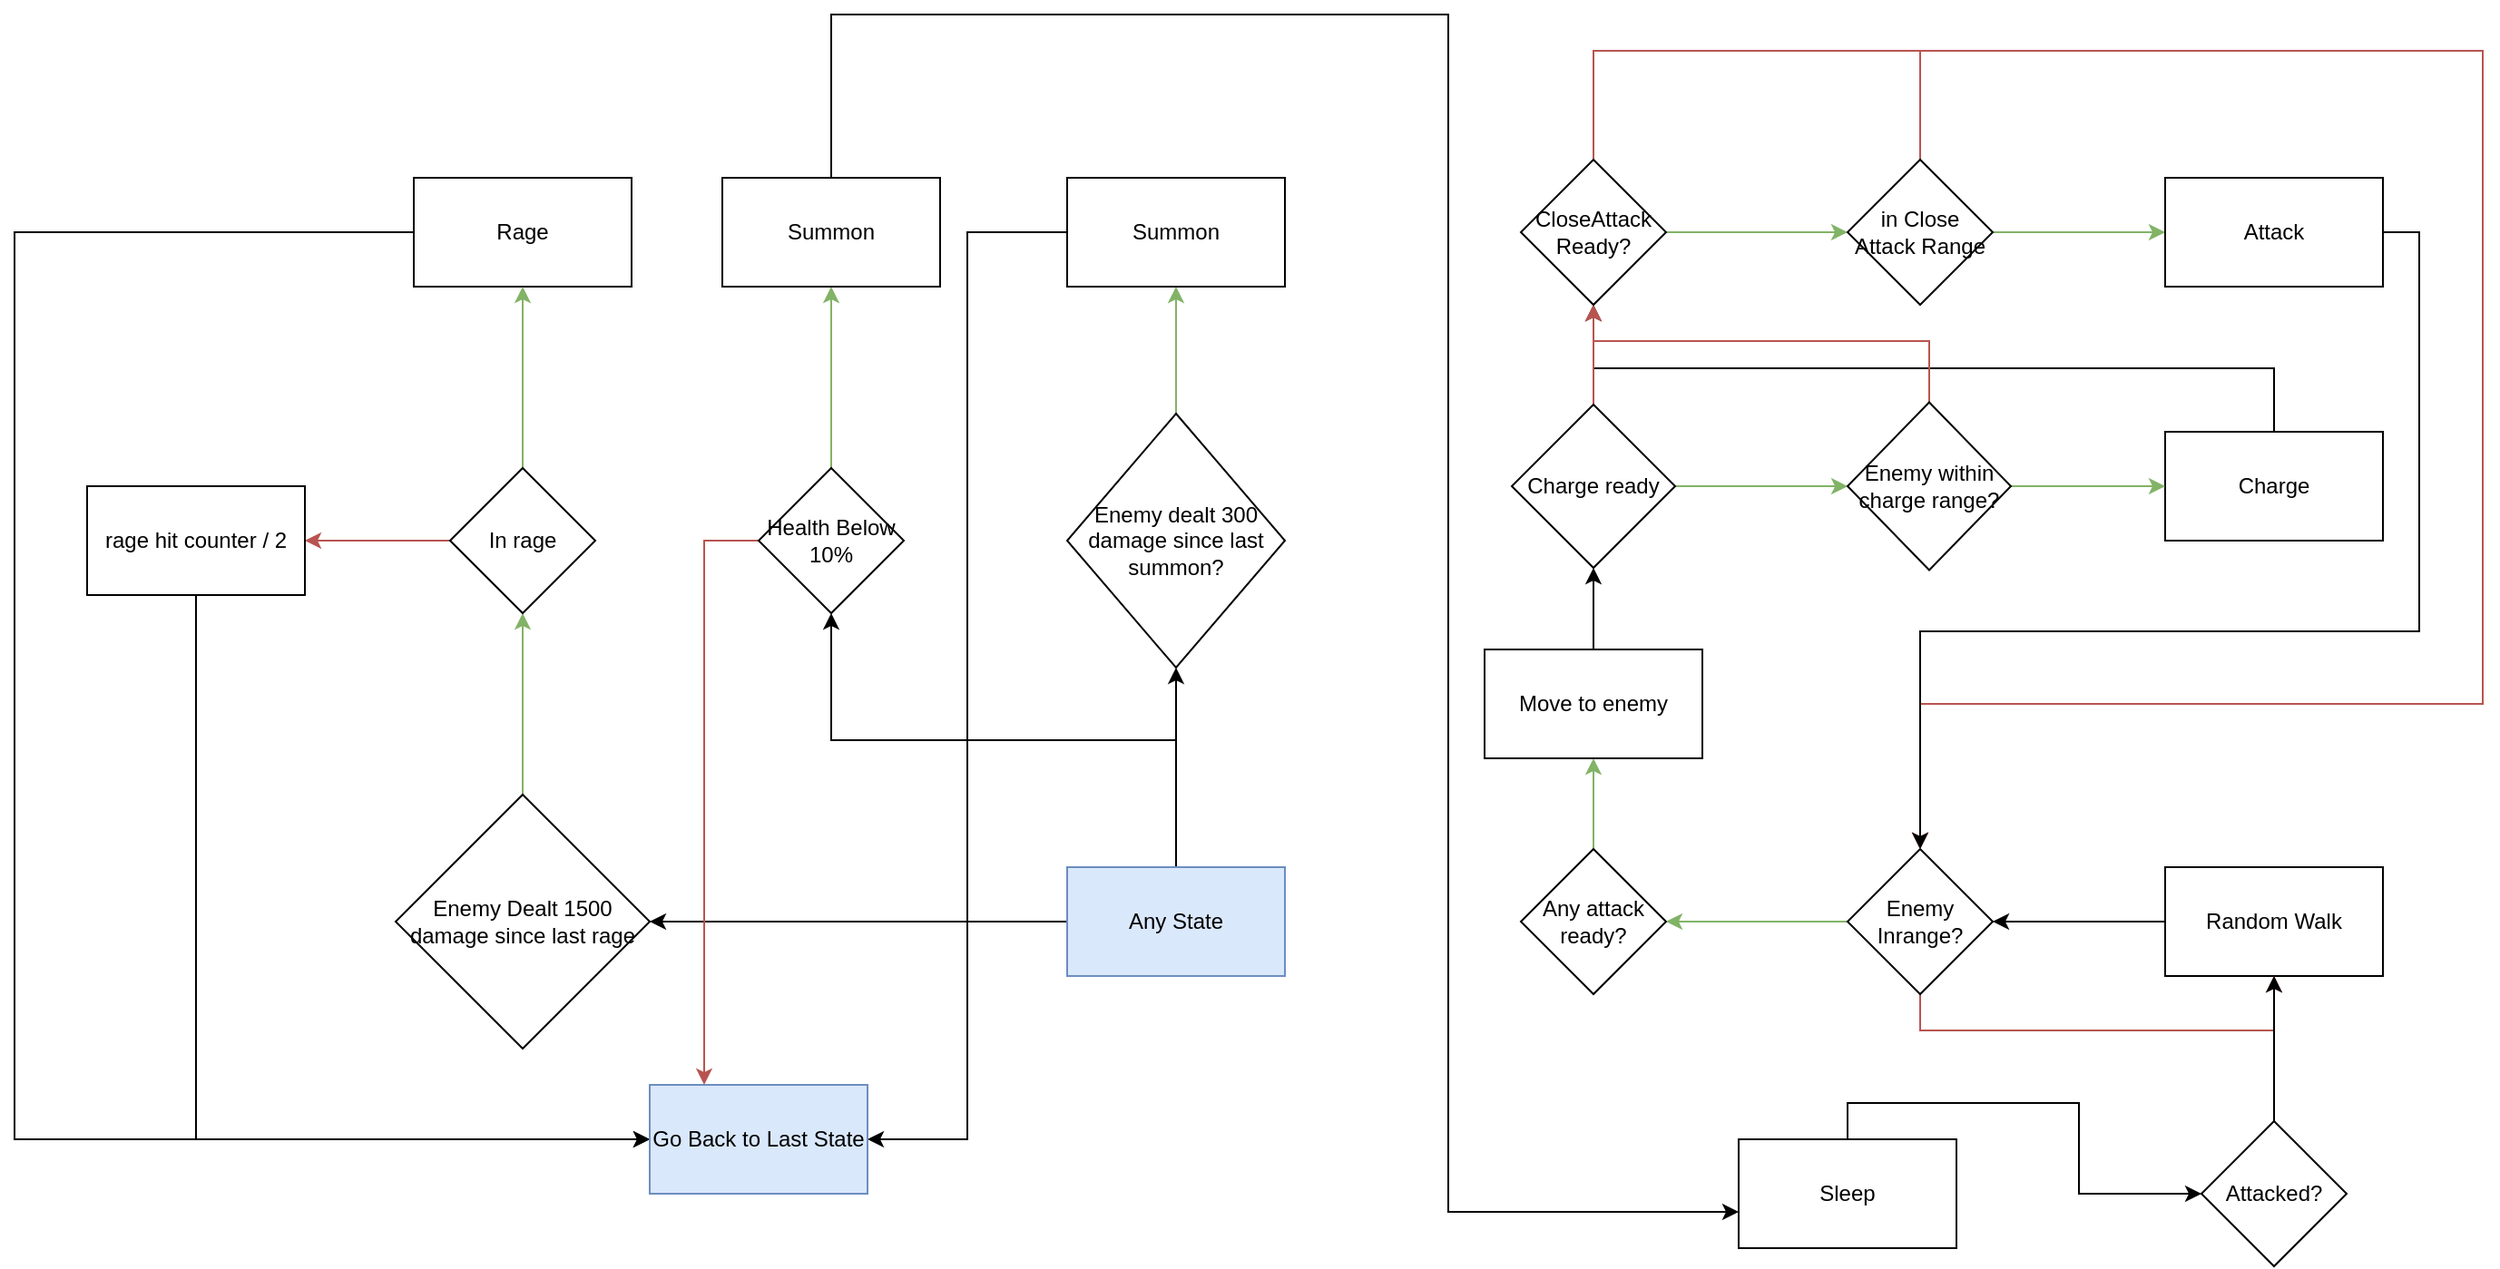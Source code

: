 <mxfile version="14.8.3" type="device"><diagram id="THI_KRSqMr7s1qfu-oUm" name="Page-1"><mxGraphModel dx="1606" dy="401" grid="1" gridSize="10" guides="1" tooltips="1" connect="1" arrows="1" fold="1" page="1" pageScale="1" pageWidth="850" pageHeight="1100" math="0" shadow="0"><root><mxCell id="0"/><mxCell id="1" parent="0"/><mxCell id="bnxfybLyU6NJQZ5dwscS-6" style="edgeStyle=orthogonalEdgeStyle;rounded=0;orthogonalLoop=1;jettySize=auto;html=1;exitX=0;exitY=0.5;exitDx=0;exitDy=0;entryX=1;entryY=0.5;entryDx=0;entryDy=0;" parent="1" source="bnxfybLyU6NJQZ5dwscS-1" target="bnxfybLyU6NJQZ5dwscS-3" edge="1"><mxGeometry relative="1" as="geometry"/></mxCell><mxCell id="bnxfybLyU6NJQZ5dwscS-1" value="Random Walk" style="rounded=0;whiteSpace=wrap;html=1;" parent="1" vertex="1"><mxGeometry x="425" y="560" width="120" height="60" as="geometry"/></mxCell><mxCell id="bnxfybLyU6NJQZ5dwscS-53" style="edgeStyle=orthogonalEdgeStyle;rounded=0;orthogonalLoop=1;jettySize=auto;html=1;exitX=0.5;exitY=0;exitDx=0;exitDy=0;" parent="1" source="bnxfybLyU6NJQZ5dwscS-2" target="bnxfybLyU6NJQZ5dwscS-11" edge="1"><mxGeometry relative="1" as="geometry"/></mxCell><mxCell id="bnxfybLyU6NJQZ5dwscS-2" value="Move to enemy" style="rounded=0;whiteSpace=wrap;html=1;" parent="1" vertex="1"><mxGeometry x="50" y="440" width="120" height="60" as="geometry"/></mxCell><mxCell id="bnxfybLyU6NJQZ5dwscS-8" style="edgeStyle=orthogonalEdgeStyle;rounded=0;orthogonalLoop=1;jettySize=auto;html=1;exitX=0.5;exitY=1;exitDx=0;exitDy=0;entryX=0.5;entryY=1;entryDx=0;entryDy=0;fillColor=#f8cecc;strokeColor=#b85450;" parent="1" source="bnxfybLyU6NJQZ5dwscS-3" target="bnxfybLyU6NJQZ5dwscS-1" edge="1"><mxGeometry relative="1" as="geometry"><mxPoint x="380" y="740" as="targetPoint"/></mxGeometry></mxCell><mxCell id="bnxfybLyU6NJQZ5dwscS-51" style="edgeStyle=orthogonalEdgeStyle;rounded=0;orthogonalLoop=1;jettySize=auto;html=1;exitX=0;exitY=0.5;exitDx=0;exitDy=0;entryX=1;entryY=0.5;entryDx=0;entryDy=0;fillColor=#d5e8d4;strokeColor=#82b366;" parent="1" source="bnxfybLyU6NJQZ5dwscS-3" target="bnxfybLyU6NJQZ5dwscS-50" edge="1"><mxGeometry relative="1" as="geometry"/></mxCell><mxCell id="bnxfybLyU6NJQZ5dwscS-3" value="Enemy Inrange?" style="rhombus;whiteSpace=wrap;html=1;" parent="1" vertex="1"><mxGeometry x="250" y="550" width="80" height="80" as="geometry"/></mxCell><mxCell id="bnxfybLyU6NJQZ5dwscS-48" style="edgeStyle=orthogonalEdgeStyle;rounded=0;orthogonalLoop=1;jettySize=auto;html=1;exitX=0.5;exitY=0;exitDx=0;exitDy=0;" parent="1" source="bnxfybLyU6NJQZ5dwscS-10" target="bnxfybLyU6NJQZ5dwscS-22" edge="1"><mxGeometry relative="1" as="geometry"/></mxCell><mxCell id="bnxfybLyU6NJQZ5dwscS-10" value="Charge" style="rounded=0;whiteSpace=wrap;html=1;" parent="1" vertex="1"><mxGeometry x="425" y="320" width="120" height="60" as="geometry"/></mxCell><mxCell id="bnxfybLyU6NJQZ5dwscS-43" style="edgeStyle=orthogonalEdgeStyle;rounded=0;orthogonalLoop=1;jettySize=auto;html=1;exitX=1;exitY=0.5;exitDx=0;exitDy=0;fillColor=#d5e8d4;strokeColor=#82b366;" parent="1" source="bnxfybLyU6NJQZ5dwscS-11" target="bnxfybLyU6NJQZ5dwscS-15" edge="1"><mxGeometry relative="1" as="geometry"/></mxCell><mxCell id="bnxfybLyU6NJQZ5dwscS-45" style="edgeStyle=orthogonalEdgeStyle;rounded=0;orthogonalLoop=1;jettySize=auto;html=1;exitX=0.5;exitY=0;exitDx=0;exitDy=0;entryX=0.5;entryY=1;entryDx=0;entryDy=0;fillColor=#f8cecc;strokeColor=#b85450;" parent="1" source="bnxfybLyU6NJQZ5dwscS-11" target="bnxfybLyU6NJQZ5dwscS-22" edge="1"><mxGeometry relative="1" as="geometry"/></mxCell><mxCell id="bnxfybLyU6NJQZ5dwscS-11" value="Charge ready" style="rhombus;whiteSpace=wrap;html=1;" parent="1" vertex="1"><mxGeometry x="65" y="305" width="90" height="90" as="geometry"/></mxCell><mxCell id="bnxfybLyU6NJQZ5dwscS-44" style="edgeStyle=orthogonalEdgeStyle;rounded=0;orthogonalLoop=1;jettySize=auto;html=1;exitX=1;exitY=0.5;exitDx=0;exitDy=0;entryX=0;entryY=0.5;entryDx=0;entryDy=0;fillColor=#d5e8d4;strokeColor=#82b366;" parent="1" source="bnxfybLyU6NJQZ5dwscS-15" target="bnxfybLyU6NJQZ5dwscS-10" edge="1"><mxGeometry relative="1" as="geometry"/></mxCell><mxCell id="bnxfybLyU6NJQZ5dwscS-59" style="edgeStyle=orthogonalEdgeStyle;rounded=0;orthogonalLoop=1;jettySize=auto;html=1;exitX=0.5;exitY=0;exitDx=0;exitDy=0;entryX=0.5;entryY=1;entryDx=0;entryDy=0;fillColor=#f8cecc;strokeColor=#b85450;" parent="1" source="bnxfybLyU6NJQZ5dwscS-15" target="bnxfybLyU6NJQZ5dwscS-22" edge="1"><mxGeometry relative="1" as="geometry"><Array as="points"><mxPoint x="295" y="270"/><mxPoint x="110" y="270"/></Array></mxGeometry></mxCell><mxCell id="bnxfybLyU6NJQZ5dwscS-15" value="Enemy within charge range?" style="rhombus;whiteSpace=wrap;html=1;" parent="1" vertex="1"><mxGeometry x="250" y="303.75" width="90" height="92.5" as="geometry"/></mxCell><mxCell id="bnxfybLyU6NJQZ5dwscS-46" style="edgeStyle=orthogonalEdgeStyle;rounded=0;orthogonalLoop=1;jettySize=auto;html=1;exitX=1;exitY=0.5;exitDx=0;exitDy=0;fillColor=#d5e8d4;strokeColor=#82b366;" parent="1" source="bnxfybLyU6NJQZ5dwscS-22" target="bnxfybLyU6NJQZ5dwscS-26" edge="1"><mxGeometry relative="1" as="geometry"/></mxCell><mxCell id="bnxfybLyU6NJQZ5dwscS-63" style="edgeStyle=orthogonalEdgeStyle;rounded=0;orthogonalLoop=1;jettySize=auto;html=1;exitX=0.5;exitY=0;exitDx=0;exitDy=0;entryX=0.5;entryY=0;entryDx=0;entryDy=0;fillColor=#f8cecc;strokeColor=#b85450;" parent="1" source="bnxfybLyU6NJQZ5dwscS-22" target="bnxfybLyU6NJQZ5dwscS-3" edge="1"><mxGeometry relative="1" as="geometry"><Array as="points"><mxPoint x="110" y="110"/><mxPoint x="600" y="110"/><mxPoint x="600" y="470"/><mxPoint x="290" y="470"/></Array></mxGeometry></mxCell><mxCell id="bnxfybLyU6NJQZ5dwscS-22" value="CloseAttack Ready?" style="rhombus;whiteSpace=wrap;html=1;" parent="1" vertex="1"><mxGeometry x="70" y="170" width="80" height="80" as="geometry"/></mxCell><mxCell id="bnxfybLyU6NJQZ5dwscS-47" style="edgeStyle=orthogonalEdgeStyle;rounded=0;orthogonalLoop=1;jettySize=auto;html=1;exitX=1;exitY=0.5;exitDx=0;exitDy=0;fillColor=#d5e8d4;strokeColor=#82b366;" parent="1" source="bnxfybLyU6NJQZ5dwscS-26" target="bnxfybLyU6NJQZ5dwscS-27" edge="1"><mxGeometry relative="1" as="geometry"/></mxCell><mxCell id="bnxfybLyU6NJQZ5dwscS-57" style="edgeStyle=orthogonalEdgeStyle;rounded=0;orthogonalLoop=1;jettySize=auto;html=1;exitX=0.5;exitY=0;exitDx=0;exitDy=0;fillColor=#f8cecc;strokeColor=#b85450;entryX=0.5;entryY=0;entryDx=0;entryDy=0;" parent="1" source="bnxfybLyU6NJQZ5dwscS-26" target="bnxfybLyU6NJQZ5dwscS-3" edge="1"><mxGeometry relative="1" as="geometry"><mxPoint x="170" y="470" as="targetPoint"/><Array as="points"><mxPoint x="290" y="110"/><mxPoint x="600" y="110"/><mxPoint x="600" y="470"/><mxPoint x="290" y="470"/></Array></mxGeometry></mxCell><mxCell id="bnxfybLyU6NJQZ5dwscS-26" value="in Close Attack Range" style="rhombus;whiteSpace=wrap;html=1;" parent="1" vertex="1"><mxGeometry x="250" y="170" width="80" height="80" as="geometry"/></mxCell><mxCell id="bnxfybLyU6NJQZ5dwscS-64" style="edgeStyle=orthogonalEdgeStyle;rounded=0;orthogonalLoop=1;jettySize=auto;html=1;exitX=1;exitY=0.5;exitDx=0;exitDy=0;entryX=0.5;entryY=0;entryDx=0;entryDy=0;" parent="1" source="bnxfybLyU6NJQZ5dwscS-27" target="bnxfybLyU6NJQZ5dwscS-3" edge="1"><mxGeometry relative="1" as="geometry"><Array as="points"><mxPoint x="565" y="210"/><mxPoint x="565" y="430"/><mxPoint x="290" y="430"/></Array></mxGeometry></mxCell><mxCell id="bnxfybLyU6NJQZ5dwscS-27" value="Attack" style="rounded=0;whiteSpace=wrap;html=1;" parent="1" vertex="1"><mxGeometry x="425" y="180" width="120" height="60" as="geometry"/></mxCell><mxCell id="bnxfybLyU6NJQZ5dwscS-52" style="edgeStyle=orthogonalEdgeStyle;rounded=0;orthogonalLoop=1;jettySize=auto;html=1;exitX=0.5;exitY=0;exitDx=0;exitDy=0;entryX=0.5;entryY=1;entryDx=0;entryDy=0;fillColor=#d5e8d4;strokeColor=#82b366;" parent="1" source="bnxfybLyU6NJQZ5dwscS-50" target="bnxfybLyU6NJQZ5dwscS-2" edge="1"><mxGeometry relative="1" as="geometry"/></mxCell><mxCell id="bnxfybLyU6NJQZ5dwscS-50" value="Any attack ready?" style="rhombus;whiteSpace=wrap;html=1;" parent="1" vertex="1"><mxGeometry x="70" y="550" width="80" height="80" as="geometry"/></mxCell><mxCell id="bnxfybLyU6NJQZ5dwscS-66" style="edgeStyle=orthogonalEdgeStyle;rounded=0;orthogonalLoop=1;jettySize=auto;html=1;exitX=0.5;exitY=0;exitDx=0;exitDy=0;entryX=0.5;entryY=1;entryDx=0;entryDy=0;" parent="1" source="bnxfybLyU6NJQZ5dwscS-58" target="bnxfybLyU6NJQZ5dwscS-65" edge="1"><mxGeometry relative="1" as="geometry"/></mxCell><mxCell id="bnxfybLyU6NJQZ5dwscS-71" style="edgeStyle=orthogonalEdgeStyle;rounded=0;orthogonalLoop=1;jettySize=auto;html=1;exitX=0;exitY=0.5;exitDx=0;exitDy=0;" parent="1" source="bnxfybLyU6NJQZ5dwscS-58" target="bnxfybLyU6NJQZ5dwscS-70" edge="1"><mxGeometry relative="1" as="geometry"/></mxCell><mxCell id="bnxfybLyU6NJQZ5dwscS-89" style="edgeStyle=orthogonalEdgeStyle;rounded=0;orthogonalLoop=1;jettySize=auto;html=1;exitX=0;exitY=0;exitDx=0;exitDy=0;entryX=0.5;entryY=1;entryDx=0;entryDy=0;" parent="1" source="bnxfybLyU6NJQZ5dwscS-58" target="bnxfybLyU6NJQZ5dwscS-88" edge="1"><mxGeometry relative="1" as="geometry"><Array as="points"><mxPoint x="-120" y="560"/><mxPoint x="-120" y="490"/><mxPoint x="-310" y="490"/></Array></mxGeometry></mxCell><mxCell id="bnxfybLyU6NJQZ5dwscS-58" value="Any State" style="rounded=0;whiteSpace=wrap;html=1;fillColor=#dae8fc;strokeColor=#6c8ebf;" parent="1" vertex="1"><mxGeometry x="-180" y="560" width="120" height="60" as="geometry"/></mxCell><mxCell id="bnxfybLyU6NJQZ5dwscS-68" style="edgeStyle=orthogonalEdgeStyle;rounded=0;orthogonalLoop=1;jettySize=auto;html=1;exitX=0.5;exitY=0;exitDx=0;exitDy=0;entryX=0.5;entryY=1;entryDx=0;entryDy=0;fillColor=#d5e8d4;strokeColor=#82b366;" parent="1" source="bnxfybLyU6NJQZ5dwscS-65" target="bnxfybLyU6NJQZ5dwscS-67" edge="1"><mxGeometry relative="1" as="geometry"/></mxCell><mxCell id="bnxfybLyU6NJQZ5dwscS-65" value="Enemy dealt 300 damage since last summon?" style="rhombus;whiteSpace=wrap;html=1;" parent="1" vertex="1"><mxGeometry x="-180" y="310" width="120" height="140" as="geometry"/></mxCell><mxCell id="bnxfybLyU6NJQZ5dwscS-94" style="edgeStyle=orthogonalEdgeStyle;rounded=0;orthogonalLoop=1;jettySize=auto;html=1;exitX=0;exitY=0.5;exitDx=0;exitDy=0;entryX=1;entryY=0.5;entryDx=0;entryDy=0;" parent="1" source="bnxfybLyU6NJQZ5dwscS-67" target="bnxfybLyU6NJQZ5dwscS-93" edge="1"><mxGeometry relative="1" as="geometry"/></mxCell><mxCell id="bnxfybLyU6NJQZ5dwscS-67" value="Summon" style="rounded=0;whiteSpace=wrap;html=1;" parent="1" vertex="1"><mxGeometry x="-180" y="180" width="120" height="60" as="geometry"/></mxCell><mxCell id="bnxfybLyU6NJQZ5dwscS-95" style="edgeStyle=orthogonalEdgeStyle;rounded=0;orthogonalLoop=1;jettySize=auto;html=1;exitX=0;exitY=0.5;exitDx=0;exitDy=0;entryX=0;entryY=0.5;entryDx=0;entryDy=0;" parent="1" source="bnxfybLyU6NJQZ5dwscS-69" target="bnxfybLyU6NJQZ5dwscS-93" edge="1"><mxGeometry relative="1" as="geometry"><Array as="points"><mxPoint x="-760" y="210"/><mxPoint x="-760" y="710"/></Array></mxGeometry></mxCell><mxCell id="bnxfybLyU6NJQZ5dwscS-69" value="Rage" style="rounded=0;whiteSpace=wrap;html=1;" parent="1" vertex="1"><mxGeometry x="-540" y="180" width="120" height="60" as="geometry"/></mxCell><mxCell id="bnxfybLyU6NJQZ5dwscS-74" style="edgeStyle=orthogonalEdgeStyle;rounded=0;orthogonalLoop=1;jettySize=auto;html=1;exitX=0.5;exitY=0;exitDx=0;exitDy=0;entryX=0.5;entryY=1;entryDx=0;entryDy=0;fillColor=#d5e8d4;strokeColor=#82b366;" parent="1" source="bnxfybLyU6NJQZ5dwscS-70" target="bnxfybLyU6NJQZ5dwscS-73" edge="1"><mxGeometry relative="1" as="geometry"/></mxCell><mxCell id="bnxfybLyU6NJQZ5dwscS-70" value="Enemy Dealt 1500 damage since last rage" style="rhombus;whiteSpace=wrap;html=1;" parent="1" vertex="1"><mxGeometry x="-550" y="520" width="140" height="140" as="geometry"/></mxCell><mxCell id="bnxfybLyU6NJQZ5dwscS-75" style="edgeStyle=orthogonalEdgeStyle;rounded=0;orthogonalLoop=1;jettySize=auto;html=1;exitX=0.5;exitY=0;exitDx=0;exitDy=0;entryX=0.5;entryY=1;entryDx=0;entryDy=0;fillColor=#d5e8d4;strokeColor=#82b366;" parent="1" source="bnxfybLyU6NJQZ5dwscS-73" target="bnxfybLyU6NJQZ5dwscS-69" edge="1"><mxGeometry relative="1" as="geometry"/></mxCell><mxCell id="bnxfybLyU6NJQZ5dwscS-77" style="edgeStyle=orthogonalEdgeStyle;rounded=0;orthogonalLoop=1;jettySize=auto;html=1;exitX=0;exitY=0.5;exitDx=0;exitDy=0;fillColor=#f8cecc;strokeColor=#b85450;" parent="1" source="bnxfybLyU6NJQZ5dwscS-73" target="bnxfybLyU6NJQZ5dwscS-76" edge="1"><mxGeometry relative="1" as="geometry"/></mxCell><mxCell id="bnxfybLyU6NJQZ5dwscS-73" value="In rage" style="rhombus;whiteSpace=wrap;html=1;" parent="1" vertex="1"><mxGeometry x="-520" y="340" width="80" height="80" as="geometry"/></mxCell><mxCell id="bnxfybLyU6NJQZ5dwscS-96" style="edgeStyle=orthogonalEdgeStyle;rounded=0;orthogonalLoop=1;jettySize=auto;html=1;exitX=0.5;exitY=1;exitDx=0;exitDy=0;" parent="1" source="bnxfybLyU6NJQZ5dwscS-76" edge="1"><mxGeometry relative="1" as="geometry"><mxPoint x="-410" y="710" as="targetPoint"/><Array as="points"><mxPoint x="-660" y="710"/></Array></mxGeometry></mxCell><mxCell id="bnxfybLyU6NJQZ5dwscS-76" value="rage hit counter / 2" style="rounded=0;whiteSpace=wrap;html=1;" parent="1" vertex="1"><mxGeometry x="-720" y="350" width="120" height="60" as="geometry"/></mxCell><mxCell id="bnxfybLyU6NJQZ5dwscS-99" style="edgeStyle=orthogonalEdgeStyle;rounded=0;orthogonalLoop=1;jettySize=auto;html=1;exitX=0.5;exitY=0;exitDx=0;exitDy=0;" parent="1" source="bnxfybLyU6NJQZ5dwscS-87" target="bnxfybLyU6NJQZ5dwscS-98" edge="1"><mxGeometry relative="1" as="geometry"/></mxCell><mxCell id="bnxfybLyU6NJQZ5dwscS-87" value="Sleep" style="rounded=0;whiteSpace=wrap;html=1;" parent="1" vertex="1"><mxGeometry x="190" y="710" width="120" height="60" as="geometry"/></mxCell><mxCell id="bnxfybLyU6NJQZ5dwscS-91" style="edgeStyle=orthogonalEdgeStyle;rounded=0;orthogonalLoop=1;jettySize=auto;html=1;exitX=0.5;exitY=0;exitDx=0;exitDy=0;fillColor=#d5e8d4;strokeColor=#82b366;" parent="1" source="bnxfybLyU6NJQZ5dwscS-88" target="bnxfybLyU6NJQZ5dwscS-90" edge="1"><mxGeometry relative="1" as="geometry"/></mxCell><mxCell id="bnxfybLyU6NJQZ5dwscS-101" style="edgeStyle=orthogonalEdgeStyle;rounded=0;orthogonalLoop=1;jettySize=auto;html=1;exitX=0;exitY=0.5;exitDx=0;exitDy=0;entryX=0.25;entryY=0;entryDx=0;entryDy=0;fillColor=#f8cecc;strokeColor=#b85450;" parent="1" source="bnxfybLyU6NJQZ5dwscS-88" target="bnxfybLyU6NJQZ5dwscS-93" edge="1"><mxGeometry relative="1" as="geometry"/></mxCell><mxCell id="bnxfybLyU6NJQZ5dwscS-88" value="Health Below 10%" style="rhombus;whiteSpace=wrap;html=1;" parent="1" vertex="1"><mxGeometry x="-350" y="340" width="80" height="80" as="geometry"/></mxCell><mxCell id="mV0j1sCyIOei4MdFyeIN-3" style="edgeStyle=orthogonalEdgeStyle;rounded=0;orthogonalLoop=1;jettySize=auto;html=1;" edge="1" parent="1" source="bnxfybLyU6NJQZ5dwscS-90" target="bnxfybLyU6NJQZ5dwscS-87"><mxGeometry relative="1" as="geometry"><mxPoint x="220" y="710" as="targetPoint"/><Array as="points"><mxPoint x="-310" y="90"/><mxPoint x="30" y="90"/><mxPoint x="30" y="750"/></Array></mxGeometry></mxCell><mxCell id="bnxfybLyU6NJQZ5dwscS-90" value="Summon" style="rounded=0;whiteSpace=wrap;html=1;" parent="1" vertex="1"><mxGeometry x="-370" y="180" width="120" height="60" as="geometry"/></mxCell><mxCell id="bnxfybLyU6NJQZ5dwscS-93" value="Go Back to Last State" style="rounded=0;whiteSpace=wrap;html=1;fillColor=#dae8fc;strokeColor=#6c8ebf;" parent="1" vertex="1"><mxGeometry x="-410" y="680" width="120" height="60" as="geometry"/></mxCell><mxCell id="bnxfybLyU6NJQZ5dwscS-100" style="edgeStyle=orthogonalEdgeStyle;rounded=0;orthogonalLoop=1;jettySize=auto;html=1;exitX=0.5;exitY=0;exitDx=0;exitDy=0;" parent="1" source="bnxfybLyU6NJQZ5dwscS-98" target="bnxfybLyU6NJQZ5dwscS-1" edge="1"><mxGeometry relative="1" as="geometry"/></mxCell><mxCell id="bnxfybLyU6NJQZ5dwscS-98" value="Attacked?" style="rhombus;whiteSpace=wrap;html=1;" parent="1" vertex="1"><mxGeometry x="445" y="700" width="80" height="80" as="geometry"/></mxCell></root></mxGraphModel></diagram></mxfile>